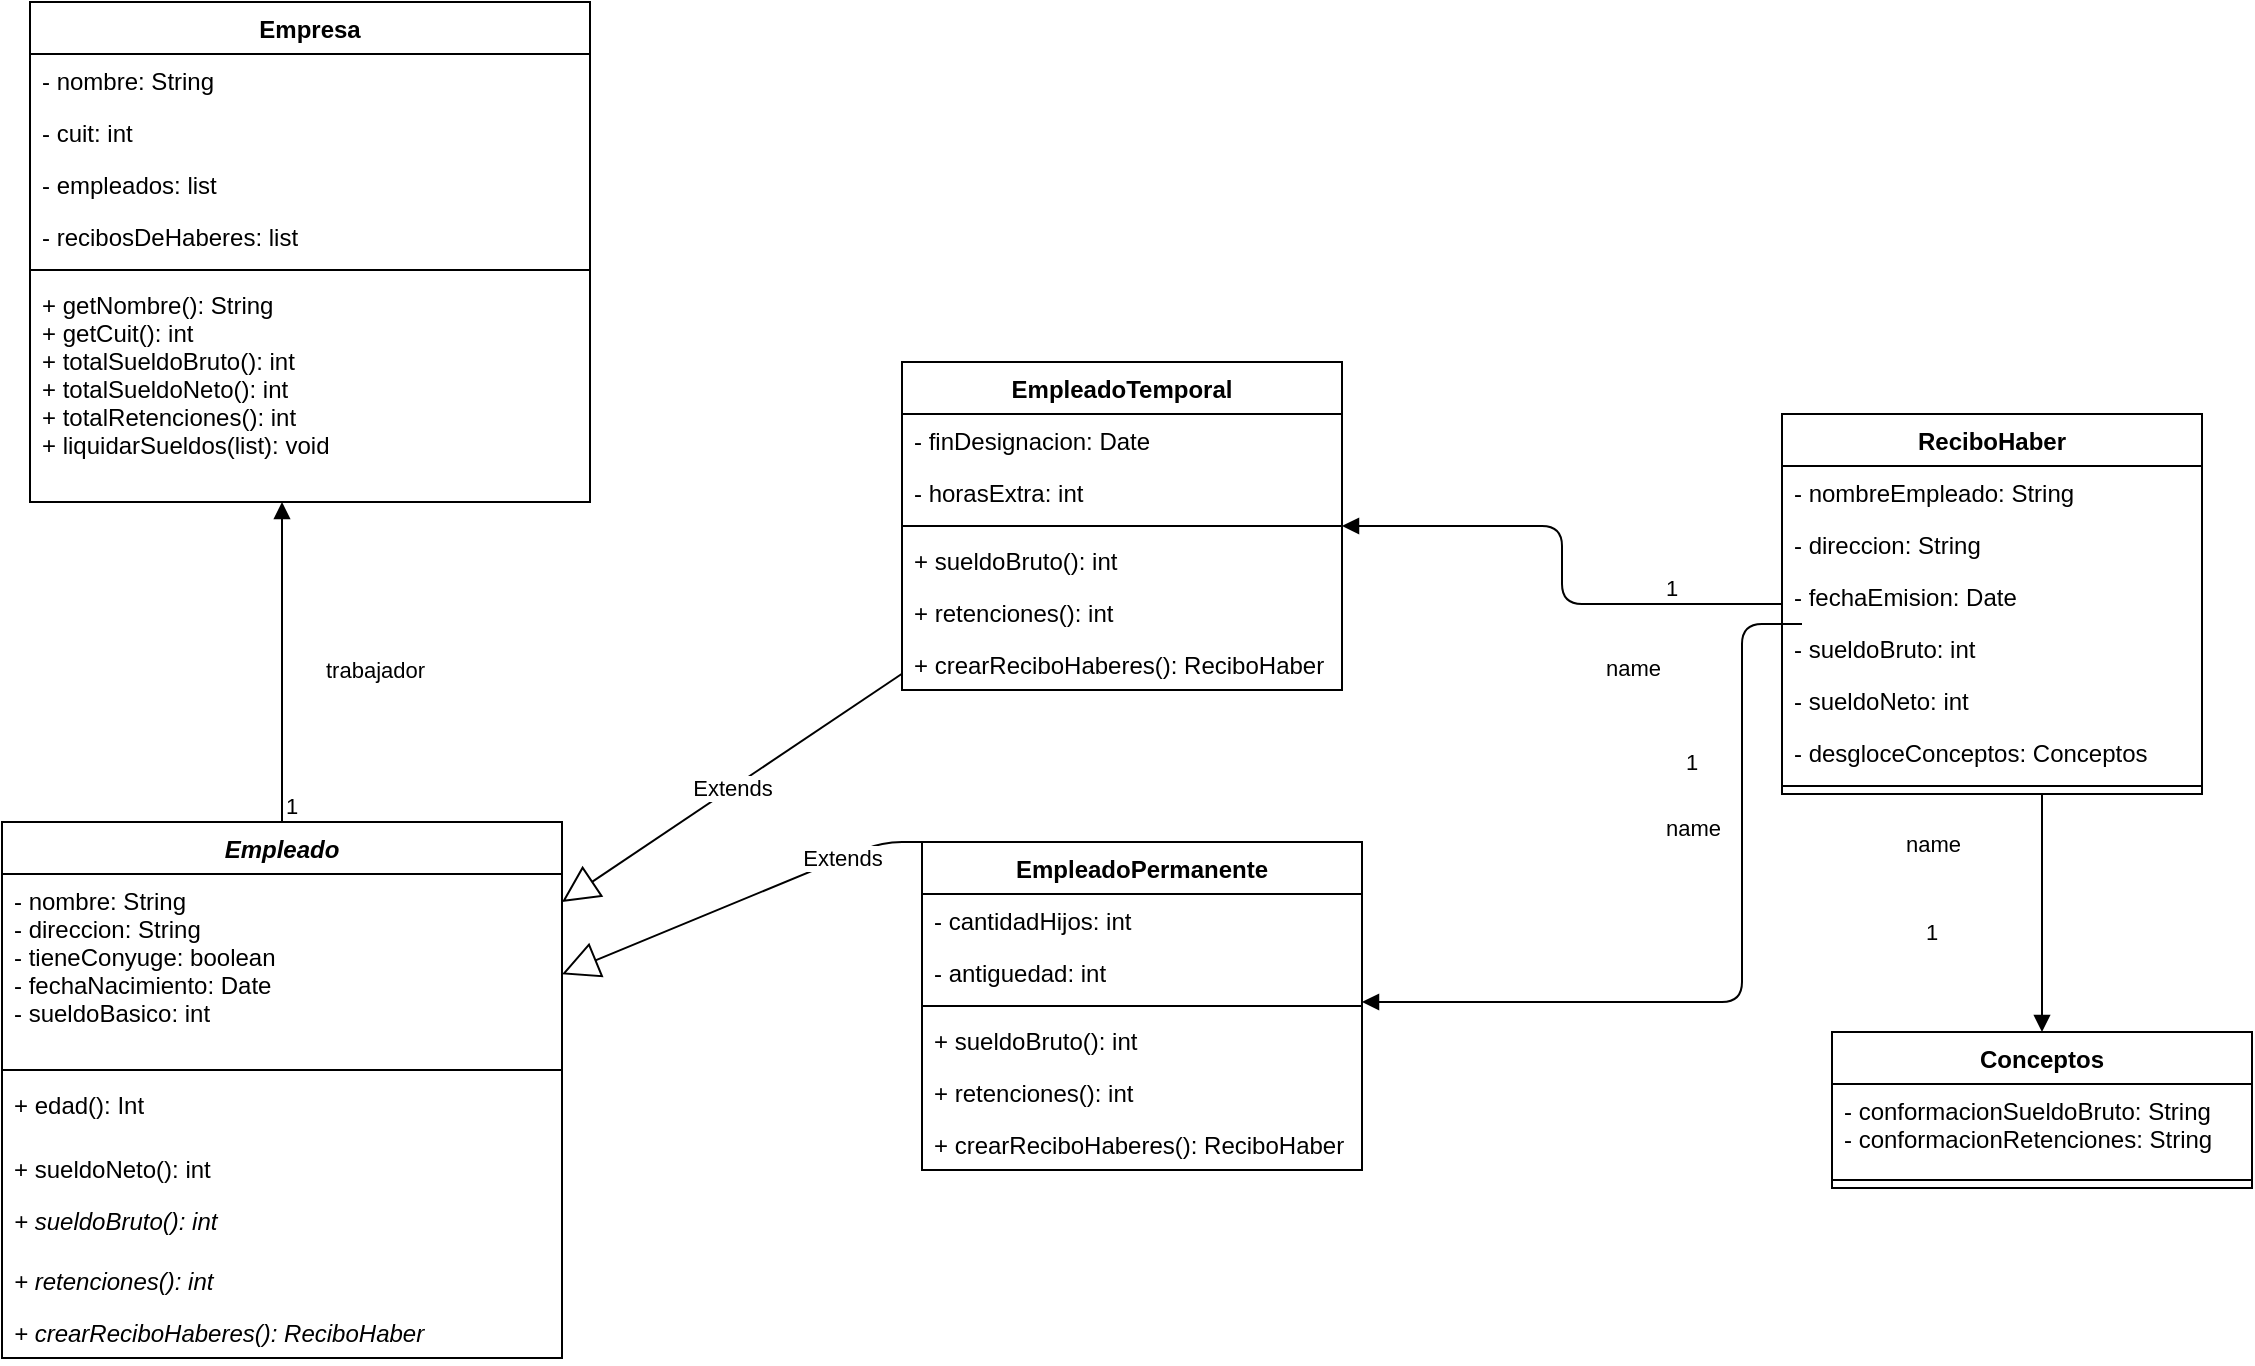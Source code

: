 <mxfile version="14.6.0" type="github">
  <diagram id="pSwMAhYl6BQPn0MG4o8G" name="Page-1">
    <mxGraphModel dx="1422" dy="794" grid="1" gridSize="10" guides="1" tooltips="1" connect="1" arrows="1" fold="1" page="1" pageScale="1" pageWidth="827" pageHeight="1169" math="0" shadow="0">
      <root>
        <mxCell id="0" />
        <mxCell id="1" parent="0" />
        <mxCell id="8JBp-CPKYnFsB_dmWDKy-2" value="Empresa" style="swimlane;fontStyle=1;align=center;verticalAlign=top;childLayout=stackLayout;horizontal=1;startSize=26;horizontalStack=0;resizeParent=1;resizeParentMax=0;resizeLast=0;collapsible=1;marginBottom=0;" vertex="1" parent="1">
          <mxGeometry x="274" y="70" width="280" height="250" as="geometry" />
        </mxCell>
        <mxCell id="8JBp-CPKYnFsB_dmWDKy-3" value="- nombre: String" style="text;strokeColor=none;fillColor=none;align=left;verticalAlign=top;spacingLeft=4;spacingRight=4;overflow=hidden;rotatable=0;points=[[0,0.5],[1,0.5]];portConstraint=eastwest;" vertex="1" parent="8JBp-CPKYnFsB_dmWDKy-2">
          <mxGeometry y="26" width="280" height="26" as="geometry" />
        </mxCell>
        <mxCell id="8JBp-CPKYnFsB_dmWDKy-6" value="- cuit: int" style="text;strokeColor=none;fillColor=none;align=left;verticalAlign=top;spacingLeft=4;spacingRight=4;overflow=hidden;rotatable=0;points=[[0,0.5],[1,0.5]];portConstraint=eastwest;" vertex="1" parent="8JBp-CPKYnFsB_dmWDKy-2">
          <mxGeometry y="52" width="280" height="26" as="geometry" />
        </mxCell>
        <mxCell id="8JBp-CPKYnFsB_dmWDKy-7" value="- empleados: list" style="text;strokeColor=none;fillColor=none;align=left;verticalAlign=top;spacingLeft=4;spacingRight=4;overflow=hidden;rotatable=0;points=[[0,0.5],[1,0.5]];portConstraint=eastwest;" vertex="1" parent="8JBp-CPKYnFsB_dmWDKy-2">
          <mxGeometry y="78" width="280" height="26" as="geometry" />
        </mxCell>
        <mxCell id="8JBp-CPKYnFsB_dmWDKy-29" value="- recibosDeHaberes: list" style="text;strokeColor=none;fillColor=none;align=left;verticalAlign=top;spacingLeft=4;spacingRight=4;overflow=hidden;rotatable=0;points=[[0,0.5],[1,0.5]];portConstraint=eastwest;" vertex="1" parent="8JBp-CPKYnFsB_dmWDKy-2">
          <mxGeometry y="104" width="280" height="26" as="geometry" />
        </mxCell>
        <mxCell id="8JBp-CPKYnFsB_dmWDKy-4" value="" style="line;strokeWidth=1;fillColor=none;align=left;verticalAlign=middle;spacingTop=-1;spacingLeft=3;spacingRight=3;rotatable=0;labelPosition=right;points=[];portConstraint=eastwest;" vertex="1" parent="8JBp-CPKYnFsB_dmWDKy-2">
          <mxGeometry y="130" width="280" height="8" as="geometry" />
        </mxCell>
        <mxCell id="8JBp-CPKYnFsB_dmWDKy-5" value="+ getNombre(): String&#xa;+ getCuit(): int&#xa;+ totalSueldoBruto(): int&#xa;+ totalSueldoNeto(): int&#xa;+ totalRetenciones(): int&#xa;+ liquidarSueldos(list): void" style="text;strokeColor=none;fillColor=none;align=left;verticalAlign=top;spacingLeft=4;spacingRight=4;overflow=hidden;rotatable=0;points=[[0,0.5],[1,0.5]];portConstraint=eastwest;" vertex="1" parent="8JBp-CPKYnFsB_dmWDKy-2">
          <mxGeometry y="138" width="280" height="112" as="geometry" />
        </mxCell>
        <mxCell id="8JBp-CPKYnFsB_dmWDKy-8" value="Empleado" style="swimlane;fontStyle=3;align=center;verticalAlign=top;childLayout=stackLayout;horizontal=1;startSize=26;horizontalStack=0;resizeParent=1;resizeParentMax=0;resizeLast=0;collapsible=1;marginBottom=0;" vertex="1" parent="1">
          <mxGeometry x="260" y="480" width="280" height="268" as="geometry" />
        </mxCell>
        <mxCell id="8JBp-CPKYnFsB_dmWDKy-9" value="- nombre: String&#xa;- direccion: String&#xa;- tieneConyuge: boolean&#xa;- fechaNacimiento: Date&#xa;- sueldoBasico: int" style="text;strokeColor=none;fillColor=none;align=left;verticalAlign=top;spacingLeft=4;spacingRight=4;overflow=hidden;rotatable=0;points=[[0,0.5],[1,0.5]];portConstraint=eastwest;" vertex="1" parent="8JBp-CPKYnFsB_dmWDKy-8">
          <mxGeometry y="26" width="280" height="94" as="geometry" />
        </mxCell>
        <mxCell id="8JBp-CPKYnFsB_dmWDKy-10" value="" style="line;strokeWidth=1;fillColor=none;align=left;verticalAlign=middle;spacingTop=-1;spacingLeft=3;spacingRight=3;rotatable=0;labelPosition=right;points=[];portConstraint=eastwest;" vertex="1" parent="8JBp-CPKYnFsB_dmWDKy-8">
          <mxGeometry y="120" width="280" height="8" as="geometry" />
        </mxCell>
        <mxCell id="8JBp-CPKYnFsB_dmWDKy-11" value="+ edad(): Int" style="text;strokeColor=none;fillColor=none;align=left;verticalAlign=top;spacingLeft=4;spacingRight=4;overflow=hidden;rotatable=0;points=[[0,0.5],[1,0.5]];portConstraint=eastwest;fontStyle=0" vertex="1" parent="8JBp-CPKYnFsB_dmWDKy-8">
          <mxGeometry y="128" width="280" height="32" as="geometry" />
        </mxCell>
        <mxCell id="8JBp-CPKYnFsB_dmWDKy-15" value="+ sueldoNeto(): int" style="text;strokeColor=none;fillColor=none;align=left;verticalAlign=top;spacingLeft=4;spacingRight=4;overflow=hidden;rotatable=0;points=[[0,0.5],[1,0.5]];portConstraint=eastwest;" vertex="1" parent="8JBp-CPKYnFsB_dmWDKy-8">
          <mxGeometry y="160" width="280" height="26" as="geometry" />
        </mxCell>
        <mxCell id="8JBp-CPKYnFsB_dmWDKy-13" value="+ sueldoBruto(): int" style="text;strokeColor=none;fillColor=none;align=left;verticalAlign=top;spacingLeft=4;spacingRight=4;overflow=hidden;rotatable=0;points=[[0,0.5],[1,0.5]];portConstraint=eastwest;fontStyle=2" vertex="1" parent="8JBp-CPKYnFsB_dmWDKy-8">
          <mxGeometry y="186" width="280" height="30" as="geometry" />
        </mxCell>
        <mxCell id="8JBp-CPKYnFsB_dmWDKy-14" value="+ retenciones(): int " style="text;strokeColor=none;fillColor=none;align=left;verticalAlign=top;spacingLeft=4;spacingRight=4;overflow=hidden;rotatable=0;points=[[0,0.5],[1,0.5]];portConstraint=eastwest;fontStyle=2" vertex="1" parent="8JBp-CPKYnFsB_dmWDKy-8">
          <mxGeometry y="216" width="280" height="26" as="geometry" />
        </mxCell>
        <mxCell id="8JBp-CPKYnFsB_dmWDKy-33" value="+ crearReciboHaberes(): ReciboHaber" style="text;strokeColor=none;fillColor=none;align=left;verticalAlign=top;spacingLeft=4;spacingRight=4;overflow=hidden;rotatable=0;points=[[0,0.5],[1,0.5]];portConstraint=eastwest;fontStyle=2" vertex="1" parent="8JBp-CPKYnFsB_dmWDKy-8">
          <mxGeometry y="242" width="280" height="26" as="geometry" />
        </mxCell>
        <mxCell id="8JBp-CPKYnFsB_dmWDKy-16" value="EmpleadoPermanente" style="swimlane;fontStyle=1;align=center;verticalAlign=top;childLayout=stackLayout;horizontal=1;startSize=26;horizontalStack=0;resizeParent=1;resizeParentMax=0;resizeLast=0;collapsible=1;marginBottom=0;" vertex="1" parent="1">
          <mxGeometry x="720" y="490" width="220" height="164" as="geometry">
            <mxRectangle x="720" y="490" width="160" height="26" as="alternateBounds" />
          </mxGeometry>
        </mxCell>
        <mxCell id="8JBp-CPKYnFsB_dmWDKy-17" value="- cantidadHijos: int" style="text;strokeColor=none;fillColor=none;align=left;verticalAlign=top;spacingLeft=4;spacingRight=4;overflow=hidden;rotatable=0;points=[[0,0.5],[1,0.5]];portConstraint=eastwest;" vertex="1" parent="8JBp-CPKYnFsB_dmWDKy-16">
          <mxGeometry y="26" width="220" height="26" as="geometry" />
        </mxCell>
        <mxCell id="8JBp-CPKYnFsB_dmWDKy-24" value="- antiguedad: int" style="text;strokeColor=none;fillColor=none;align=left;verticalAlign=top;spacingLeft=4;spacingRight=4;overflow=hidden;rotatable=0;points=[[0,0.5],[1,0.5]];portConstraint=eastwest;" vertex="1" parent="8JBp-CPKYnFsB_dmWDKy-16">
          <mxGeometry y="52" width="220" height="26" as="geometry" />
        </mxCell>
        <mxCell id="8JBp-CPKYnFsB_dmWDKy-18" value="" style="line;strokeWidth=1;fillColor=none;align=left;verticalAlign=middle;spacingTop=-1;spacingLeft=3;spacingRight=3;rotatable=0;labelPosition=right;points=[];portConstraint=eastwest;" vertex="1" parent="8JBp-CPKYnFsB_dmWDKy-16">
          <mxGeometry y="78" width="220" height="8" as="geometry" />
        </mxCell>
        <mxCell id="8JBp-CPKYnFsB_dmWDKy-19" value="+ sueldoBruto(): int" style="text;strokeColor=none;fillColor=none;align=left;verticalAlign=top;spacingLeft=4;spacingRight=4;overflow=hidden;rotatable=0;points=[[0,0.5],[1,0.5]];portConstraint=eastwest;" vertex="1" parent="8JBp-CPKYnFsB_dmWDKy-16">
          <mxGeometry y="86" width="220" height="26" as="geometry" />
        </mxCell>
        <mxCell id="8JBp-CPKYnFsB_dmWDKy-26" value="+ retenciones(): int" style="text;strokeColor=none;fillColor=none;align=left;verticalAlign=top;spacingLeft=4;spacingRight=4;overflow=hidden;rotatable=0;points=[[0,0.5],[1,0.5]];portConstraint=eastwest;" vertex="1" parent="8JBp-CPKYnFsB_dmWDKy-16">
          <mxGeometry y="112" width="220" height="26" as="geometry" />
        </mxCell>
        <mxCell id="8JBp-CPKYnFsB_dmWDKy-34" value="+ crearReciboHaberes(): ReciboHaber" style="text;strokeColor=none;fillColor=none;align=left;verticalAlign=top;spacingLeft=4;spacingRight=4;overflow=hidden;rotatable=0;points=[[0,0.5],[1,0.5]];portConstraint=eastwest;fontStyle=0" vertex="1" parent="8JBp-CPKYnFsB_dmWDKy-16">
          <mxGeometry y="138" width="220" height="26" as="geometry" />
        </mxCell>
        <mxCell id="8JBp-CPKYnFsB_dmWDKy-20" value="EmpleadoTemporal" style="swimlane;fontStyle=1;align=center;verticalAlign=top;childLayout=stackLayout;horizontal=1;startSize=26;horizontalStack=0;resizeParent=1;resizeParentMax=0;resizeLast=0;collapsible=1;marginBottom=0;" vertex="1" parent="1">
          <mxGeometry x="710" y="250" width="220" height="164" as="geometry" />
        </mxCell>
        <mxCell id="8JBp-CPKYnFsB_dmWDKy-21" value="- finDesignacion: Date" style="text;strokeColor=none;fillColor=none;align=left;verticalAlign=top;spacingLeft=4;spacingRight=4;overflow=hidden;rotatable=0;points=[[0,0.5],[1,0.5]];portConstraint=eastwest;" vertex="1" parent="8JBp-CPKYnFsB_dmWDKy-20">
          <mxGeometry y="26" width="220" height="26" as="geometry" />
        </mxCell>
        <mxCell id="8JBp-CPKYnFsB_dmWDKy-25" value="- horasExtra: int" style="text;strokeColor=none;fillColor=none;align=left;verticalAlign=top;spacingLeft=4;spacingRight=4;overflow=hidden;rotatable=0;points=[[0,0.5],[1,0.5]];portConstraint=eastwest;" vertex="1" parent="8JBp-CPKYnFsB_dmWDKy-20">
          <mxGeometry y="52" width="220" height="26" as="geometry" />
        </mxCell>
        <mxCell id="8JBp-CPKYnFsB_dmWDKy-22" value="" style="line;strokeWidth=1;fillColor=none;align=left;verticalAlign=middle;spacingTop=-1;spacingLeft=3;spacingRight=3;rotatable=0;labelPosition=right;points=[];portConstraint=eastwest;" vertex="1" parent="8JBp-CPKYnFsB_dmWDKy-20">
          <mxGeometry y="78" width="220" height="8" as="geometry" />
        </mxCell>
        <mxCell id="8JBp-CPKYnFsB_dmWDKy-23" value="+ sueldoBruto(): int" style="text;strokeColor=none;fillColor=none;align=left;verticalAlign=top;spacingLeft=4;spacingRight=4;overflow=hidden;rotatable=0;points=[[0,0.5],[1,0.5]];portConstraint=eastwest;" vertex="1" parent="8JBp-CPKYnFsB_dmWDKy-20">
          <mxGeometry y="86" width="220" height="26" as="geometry" />
        </mxCell>
        <mxCell id="8JBp-CPKYnFsB_dmWDKy-32" value="+ retenciones(): int" style="text;strokeColor=none;fillColor=none;align=left;verticalAlign=top;spacingLeft=4;spacingRight=4;overflow=hidden;rotatable=0;points=[[0,0.5],[1,0.5]];portConstraint=eastwest;" vertex="1" parent="8JBp-CPKYnFsB_dmWDKy-20">
          <mxGeometry y="112" width="220" height="26" as="geometry" />
        </mxCell>
        <mxCell id="8JBp-CPKYnFsB_dmWDKy-35" value="+ crearReciboHaberes(): ReciboHaber" style="text;strokeColor=none;fillColor=none;align=left;verticalAlign=top;spacingLeft=4;spacingRight=4;overflow=hidden;rotatable=0;points=[[0,0.5],[1,0.5]];portConstraint=eastwest;fontStyle=0" vertex="1" parent="8JBp-CPKYnFsB_dmWDKy-20">
          <mxGeometry y="138" width="220" height="26" as="geometry" />
        </mxCell>
        <mxCell id="8JBp-CPKYnFsB_dmWDKy-27" value="Extends" style="endArrow=block;endSize=16;endFill=0;html=1;exitX=0.5;exitY=0;exitDx=0;exitDy=0;" edge="1" parent="1" source="8JBp-CPKYnFsB_dmWDKy-16" target="8JBp-CPKYnFsB_dmWDKy-8">
          <mxGeometry width="160" relative="1" as="geometry">
            <mxPoint x="330" y="610" as="sourcePoint" />
            <mxPoint x="490" y="610" as="targetPoint" />
            <Array as="points">
              <mxPoint x="700" y="490" />
            </Array>
          </mxGeometry>
        </mxCell>
        <mxCell id="8JBp-CPKYnFsB_dmWDKy-28" value="Extends" style="endArrow=block;endSize=16;endFill=0;html=1;" edge="1" parent="1" source="8JBp-CPKYnFsB_dmWDKy-20" target="8JBp-CPKYnFsB_dmWDKy-8">
          <mxGeometry width="160" relative="1" as="geometry">
            <mxPoint x="380" y="718" as="sourcePoint" />
            <mxPoint x="518.179" y="560" as="targetPoint" />
          </mxGeometry>
        </mxCell>
        <mxCell id="8JBp-CPKYnFsB_dmWDKy-30" value="trabajador" style="endArrow=block;endFill=1;html=1;edgeStyle=orthogonalEdgeStyle;align=left;verticalAlign=top;" edge="1" parent="1" source="8JBp-CPKYnFsB_dmWDKy-8" target="8JBp-CPKYnFsB_dmWDKy-2">
          <mxGeometry x="0.111" y="-20" relative="1" as="geometry">
            <mxPoint x="60" y="310" as="sourcePoint" />
            <mxPoint x="200" y="260" as="targetPoint" />
            <Array as="points">
              <mxPoint x="410" y="300" />
              <mxPoint x="410" y="300" />
            </Array>
            <mxPoint as="offset" />
          </mxGeometry>
        </mxCell>
        <mxCell id="8JBp-CPKYnFsB_dmWDKy-31" value="1" style="edgeLabel;resizable=0;html=1;align=left;verticalAlign=bottom;" connectable="0" vertex="1" parent="8JBp-CPKYnFsB_dmWDKy-30">
          <mxGeometry x="-1" relative="1" as="geometry" />
        </mxCell>
        <mxCell id="8JBp-CPKYnFsB_dmWDKy-36" value="ReciboHaber" style="swimlane;fontStyle=1;align=center;verticalAlign=top;childLayout=stackLayout;horizontal=1;startSize=26;horizontalStack=0;resizeParent=1;resizeParentMax=0;resizeLast=0;collapsible=1;marginBottom=0;" vertex="1" parent="1">
          <mxGeometry x="1150" y="276" width="210" height="190" as="geometry" />
        </mxCell>
        <mxCell id="8JBp-CPKYnFsB_dmWDKy-37" value="- nombreEmpleado: String" style="text;strokeColor=none;fillColor=none;align=left;verticalAlign=top;spacingLeft=4;spacingRight=4;overflow=hidden;rotatable=0;points=[[0,0.5],[1,0.5]];portConstraint=eastwest;" vertex="1" parent="8JBp-CPKYnFsB_dmWDKy-36">
          <mxGeometry y="26" width="210" height="26" as="geometry" />
        </mxCell>
        <mxCell id="8JBp-CPKYnFsB_dmWDKy-40" value="- direccion: String" style="text;strokeColor=none;fillColor=none;align=left;verticalAlign=top;spacingLeft=4;spacingRight=4;overflow=hidden;rotatable=0;points=[[0,0.5],[1,0.5]];portConstraint=eastwest;" vertex="1" parent="8JBp-CPKYnFsB_dmWDKy-36">
          <mxGeometry y="52" width="210" height="26" as="geometry" />
        </mxCell>
        <mxCell id="8JBp-CPKYnFsB_dmWDKy-41" value="- fechaEmision: Date" style="text;strokeColor=none;fillColor=none;align=left;verticalAlign=top;spacingLeft=4;spacingRight=4;overflow=hidden;rotatable=0;points=[[0,0.5],[1,0.5]];portConstraint=eastwest;" vertex="1" parent="8JBp-CPKYnFsB_dmWDKy-36">
          <mxGeometry y="78" width="210" height="26" as="geometry" />
        </mxCell>
        <mxCell id="8JBp-CPKYnFsB_dmWDKy-42" value="- sueldoBruto: int" style="text;strokeColor=none;fillColor=none;align=left;verticalAlign=top;spacingLeft=4;spacingRight=4;overflow=hidden;rotatable=0;points=[[0,0.5],[1,0.5]];portConstraint=eastwest;" vertex="1" parent="8JBp-CPKYnFsB_dmWDKy-36">
          <mxGeometry y="104" width="210" height="26" as="geometry" />
        </mxCell>
        <mxCell id="8JBp-CPKYnFsB_dmWDKy-43" value="- sueldoNeto: int" style="text;strokeColor=none;fillColor=none;align=left;verticalAlign=top;spacingLeft=4;spacingRight=4;overflow=hidden;rotatable=0;points=[[0,0.5],[1,0.5]];portConstraint=eastwest;" vertex="1" parent="8JBp-CPKYnFsB_dmWDKy-36">
          <mxGeometry y="130" width="210" height="26" as="geometry" />
        </mxCell>
        <mxCell id="8JBp-CPKYnFsB_dmWDKy-44" value="- desgloceConceptos: Conceptos" style="text;strokeColor=none;fillColor=none;align=left;verticalAlign=top;spacingLeft=4;spacingRight=4;overflow=hidden;rotatable=0;points=[[0,0.5],[1,0.5]];portConstraint=eastwest;" vertex="1" parent="8JBp-CPKYnFsB_dmWDKy-36">
          <mxGeometry y="156" width="210" height="26" as="geometry" />
        </mxCell>
        <mxCell id="8JBp-CPKYnFsB_dmWDKy-38" value="" style="line;strokeWidth=1;fillColor=none;align=left;verticalAlign=middle;spacingTop=-1;spacingLeft=3;spacingRight=3;rotatable=0;labelPosition=right;points=[];portConstraint=eastwest;" vertex="1" parent="8JBp-CPKYnFsB_dmWDKy-36">
          <mxGeometry y="182" width="210" height="8" as="geometry" />
        </mxCell>
        <mxCell id="8JBp-CPKYnFsB_dmWDKy-45" value="Conceptos" style="swimlane;fontStyle=1;align=center;verticalAlign=top;childLayout=stackLayout;horizontal=1;startSize=26;horizontalStack=0;resizeParent=1;resizeParentMax=0;resizeLast=0;collapsible=1;marginBottom=0;" vertex="1" parent="1">
          <mxGeometry x="1175" y="585" width="210" height="78" as="geometry" />
        </mxCell>
        <mxCell id="8JBp-CPKYnFsB_dmWDKy-46" value="- conformacionSueldoBruto: String&#xa;- conformacionRetenciones: String" style="text;strokeColor=none;fillColor=none;align=left;verticalAlign=top;spacingLeft=4;spacingRight=4;overflow=hidden;rotatable=0;points=[[0,0.5],[1,0.5]];portConstraint=eastwest;" vertex="1" parent="8JBp-CPKYnFsB_dmWDKy-45">
          <mxGeometry y="26" width="210" height="44" as="geometry" />
        </mxCell>
        <mxCell id="8JBp-CPKYnFsB_dmWDKy-47" value="" style="line;strokeWidth=1;fillColor=none;align=left;verticalAlign=middle;spacingTop=-1;spacingLeft=3;spacingRight=3;rotatable=0;labelPosition=right;points=[];portConstraint=eastwest;" vertex="1" parent="8JBp-CPKYnFsB_dmWDKy-45">
          <mxGeometry y="70" width="210" height="8" as="geometry" />
        </mxCell>
        <mxCell id="8JBp-CPKYnFsB_dmWDKy-49" value="name" style="endArrow=block;endFill=1;html=1;edgeStyle=orthogonalEdgeStyle;align=left;verticalAlign=top;" edge="1" parent="1" source="8JBp-CPKYnFsB_dmWDKy-36" target="8JBp-CPKYnFsB_dmWDKy-20">
          <mxGeometry x="-0.537" y="99" relative="1" as="geometry">
            <mxPoint x="1040" y="170" as="sourcePoint" />
            <mxPoint x="1200" y="170" as="targetPoint" />
            <mxPoint as="offset" />
          </mxGeometry>
        </mxCell>
        <mxCell id="8JBp-CPKYnFsB_dmWDKy-50" value="1" style="edgeLabel;resizable=0;html=1;align=left;verticalAlign=bottom;" connectable="0" vertex="1" parent="8JBp-CPKYnFsB_dmWDKy-49">
          <mxGeometry x="-1" relative="1" as="geometry">
            <mxPoint x="-60" as="offset" />
          </mxGeometry>
        </mxCell>
        <mxCell id="8JBp-CPKYnFsB_dmWDKy-51" value="name" style="endArrow=block;endFill=1;html=1;edgeStyle=orthogonalEdgeStyle;align=left;verticalAlign=top;" edge="1" parent="1" target="8JBp-CPKYnFsB_dmWDKy-16">
          <mxGeometry x="-0.809" y="-70" relative="1" as="geometry">
            <mxPoint x="1160" y="381" as="sourcePoint" />
            <mxPoint x="940" y="342" as="targetPoint" />
            <mxPoint as="offset" />
            <Array as="points">
              <mxPoint x="1130" y="381" />
              <mxPoint x="1130" y="570" />
            </Array>
          </mxGeometry>
        </mxCell>
        <mxCell id="8JBp-CPKYnFsB_dmWDKy-52" value="1" style="edgeLabel;resizable=0;html=1;align=left;verticalAlign=bottom;" connectable="0" vertex="1" parent="8JBp-CPKYnFsB_dmWDKy-51">
          <mxGeometry x="-1" relative="1" as="geometry">
            <mxPoint x="-60" y="77" as="offset" />
          </mxGeometry>
        </mxCell>
        <mxCell id="8JBp-CPKYnFsB_dmWDKy-53" value="name" style="endArrow=block;endFill=1;html=1;edgeStyle=orthogonalEdgeStyle;align=left;verticalAlign=top;" edge="1" parent="1" source="8JBp-CPKYnFsB_dmWDKy-36" target="8JBp-CPKYnFsB_dmWDKy-45">
          <mxGeometry x="-0.809" y="-70" relative="1" as="geometry">
            <mxPoint x="1170" y="391" as="sourcePoint" />
            <mxPoint x="950" y="580" as="targetPoint" />
            <mxPoint as="offset" />
            <Array as="points">
              <mxPoint x="1280" y="520" />
              <mxPoint x="1280" y="520" />
            </Array>
          </mxGeometry>
        </mxCell>
        <mxCell id="8JBp-CPKYnFsB_dmWDKy-54" value="1" style="edgeLabel;resizable=0;html=1;align=left;verticalAlign=bottom;" connectable="0" vertex="1" parent="8JBp-CPKYnFsB_dmWDKy-53">
          <mxGeometry x="-1" relative="1" as="geometry">
            <mxPoint x="-60" y="77" as="offset" />
          </mxGeometry>
        </mxCell>
      </root>
    </mxGraphModel>
  </diagram>
</mxfile>
